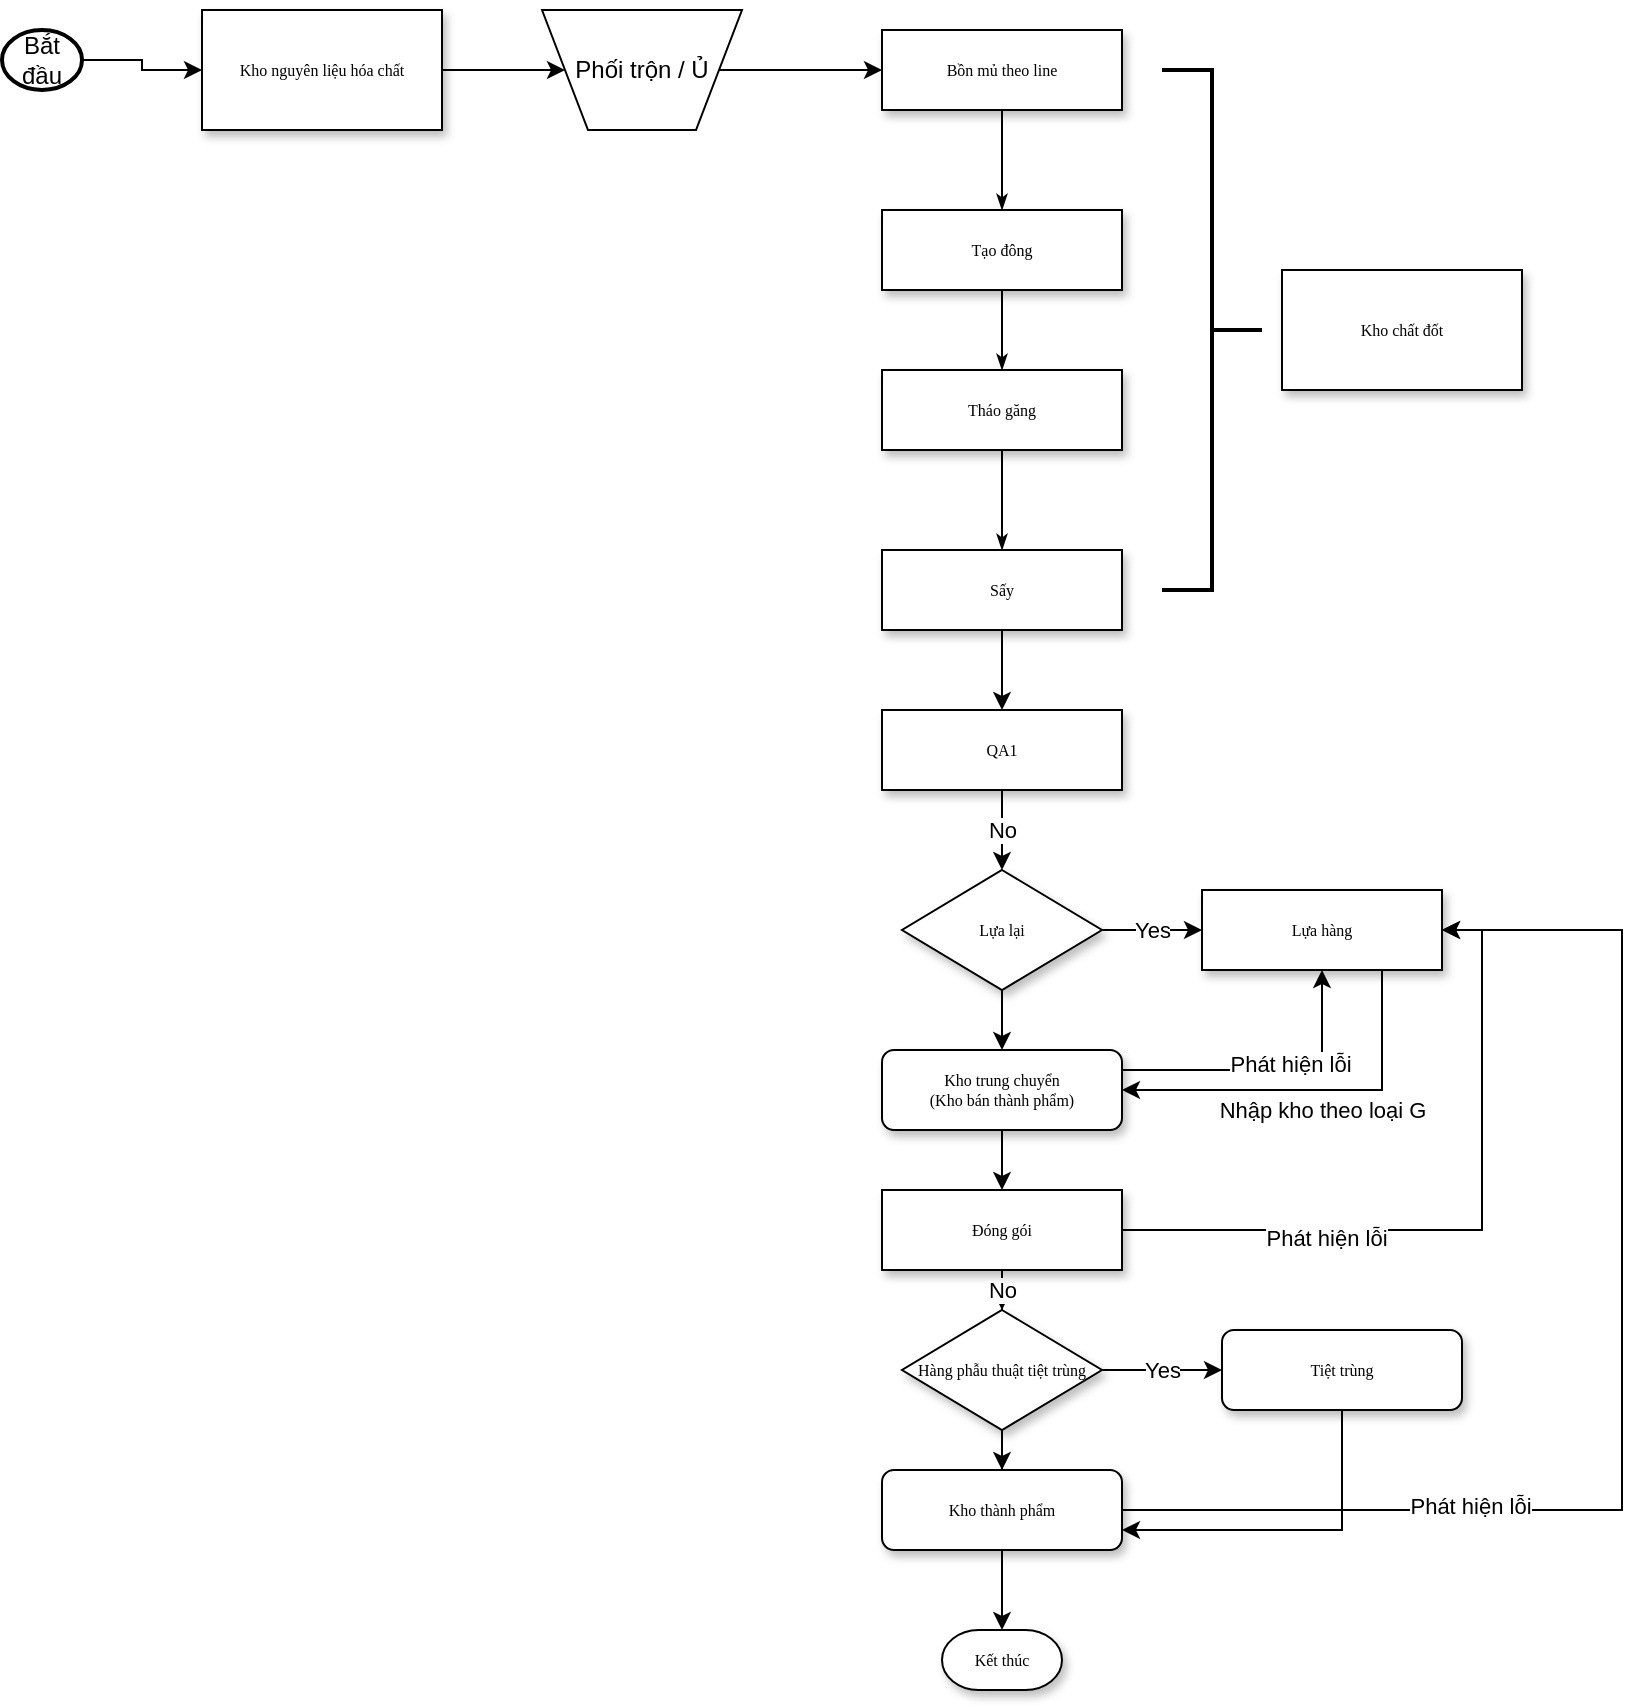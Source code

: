 <mxfile version="20.8.20" type="github">
  <diagram name="Page-1" id="edf60f1a-56cd-e834-aa8a-f176f3a09ee4">
    <mxGraphModel dx="3395" dy="815" grid="1" gridSize="10" guides="1" tooltips="1" connect="1" arrows="1" fold="1" page="1" pageScale="1" pageWidth="1100" pageHeight="850" background="none" math="0" shadow="0">
      <root>
        <mxCell id="0" />
        <mxCell id="1" parent="0" />
        <mxCell id="MFHxN7QSzjFUIQAsr9AZ-42" style="edgeStyle=orthogonalEdgeStyle;rounded=0;orthogonalLoop=1;jettySize=auto;html=1;entryX=0;entryY=0.5;entryDx=0;entryDy=0;" edge="1" parent="1" source="60e70716793133e9-4" target="MFHxN7QSzjFUIQAsr9AZ-2">
          <mxGeometry relative="1" as="geometry" />
        </mxCell>
        <mxCell id="60e70716793133e9-4" value="Kho nguyên liệu hóa chất" style="rounded=0;whiteSpace=wrap;html=1;shadow=1;labelBackgroundColor=none;strokeWidth=1;fontFamily=Verdana;fontSize=8;align=center;" parent="1" vertex="1">
          <mxGeometry x="-150" y="310" width="120" height="60" as="geometry" />
        </mxCell>
        <mxCell id="60e70716793133e9-38" style="edgeStyle=orthogonalEdgeStyle;rounded=0;html=1;labelBackgroundColor=none;startSize=5;endArrow=classicThin;endFill=1;endSize=5;jettySize=auto;orthogonalLoop=1;strokeWidth=1;fontFamily=Verdana;fontSize=8" parent="1" source="60e70716793133e9-9" target="60e70716793133e9-11" edge="1">
          <mxGeometry relative="1" as="geometry" />
        </mxCell>
        <mxCell id="60e70716793133e9-9" value="Bồn mủ theo line" style="whiteSpace=wrap;html=1;rounded=0;shadow=1;labelBackgroundColor=none;strokeWidth=1;fontFamily=Verdana;fontSize=8;align=center;" parent="1" vertex="1">
          <mxGeometry x="190" y="320" width="120" height="40" as="geometry" />
        </mxCell>
        <mxCell id="60e70716793133e9-41" style="edgeStyle=orthogonalEdgeStyle;rounded=0;html=1;labelBackgroundColor=none;startSize=5;endArrow=classicThin;endFill=1;endSize=5;jettySize=auto;orthogonalLoop=1;strokeWidth=1;fontFamily=Verdana;fontSize=8" parent="1" source="60e70716793133e9-11" target="60e70716793133e9-13" edge="1">
          <mxGeometry relative="1" as="geometry" />
        </mxCell>
        <mxCell id="60e70716793133e9-11" value="Tạo đông" style="whiteSpace=wrap;html=1;rounded=0;shadow=1;labelBackgroundColor=none;strokeWidth=1;fontFamily=Verdana;fontSize=8;align=center;spacing=6;" parent="1" vertex="1">
          <mxGeometry x="190" y="410" width="120" height="40" as="geometry" />
        </mxCell>
        <mxCell id="60e70716793133e9-42" style="edgeStyle=orthogonalEdgeStyle;rounded=0;html=1;labelBackgroundColor=none;startSize=5;endArrow=classicThin;endFill=1;endSize=5;jettySize=auto;orthogonalLoop=1;strokeWidth=1;fontFamily=Verdana;fontSize=8" parent="1" source="60e70716793133e9-13" edge="1">
          <mxGeometry relative="1" as="geometry">
            <mxPoint x="250" y="580" as="targetPoint" />
          </mxGeometry>
        </mxCell>
        <mxCell id="60e70716793133e9-13" value="Tháo găng" style="whiteSpace=wrap;html=1;rounded=0;shadow=1;labelBackgroundColor=none;strokeWidth=1;fontFamily=Verdana;fontSize=8;align=center;" parent="1" vertex="1">
          <mxGeometry x="190" y="490" width="120" height="40" as="geometry" />
        </mxCell>
        <mxCell id="MFHxN7QSzjFUIQAsr9AZ-36" style="edgeStyle=orthogonalEdgeStyle;rounded=0;orthogonalLoop=1;jettySize=auto;html=1;entryX=0.5;entryY=0;entryDx=0;entryDy=0;" edge="1" parent="1" source="60e70716793133e9-15" target="MFHxN7QSzjFUIQAsr9AZ-4">
          <mxGeometry relative="1" as="geometry" />
        </mxCell>
        <mxCell id="60e70716793133e9-15" value="Sấy" style="whiteSpace=wrap;html=1;rounded=0;shadow=1;labelBackgroundColor=none;strokeWidth=1;fontFamily=Verdana;fontSize=8;align=center;" parent="1" vertex="1">
          <mxGeometry x="190" y="580" width="120" height="40" as="geometry" />
        </mxCell>
        <mxCell id="MFHxN7QSzjFUIQAsr9AZ-8" value="No" style="edgeStyle=orthogonalEdgeStyle;rounded=0;orthogonalLoop=1;jettySize=auto;html=1;" edge="1" parent="1" source="60e70716793133e9-18" target="60e70716793133e9-26">
          <mxGeometry relative="1" as="geometry" />
        </mxCell>
        <mxCell id="MFHxN7QSzjFUIQAsr9AZ-21" style="edgeStyle=orthogonalEdgeStyle;rounded=0;orthogonalLoop=1;jettySize=auto;html=1;entryX=1;entryY=0.5;entryDx=0;entryDy=0;" edge="1" parent="1" source="60e70716793133e9-18" target="MFHxN7QSzjFUIQAsr9AZ-15">
          <mxGeometry relative="1" as="geometry" />
        </mxCell>
        <mxCell id="MFHxN7QSzjFUIQAsr9AZ-22" value="Phát hiện lỗi" style="edgeLabel;html=1;align=center;verticalAlign=middle;resizable=0;points=[];" vertex="1" connectable="0" parent="MFHxN7QSzjFUIQAsr9AZ-21">
          <mxGeometry x="-0.417" y="-4" relative="1" as="geometry">
            <mxPoint as="offset" />
          </mxGeometry>
        </mxCell>
        <mxCell id="60e70716793133e9-18" value="Đóng gói" style="whiteSpace=wrap;html=1;rounded=0;shadow=1;labelBackgroundColor=none;strokeWidth=1;fontFamily=Verdana;fontSize=8;align=center;" parent="1" vertex="1">
          <mxGeometry x="190" y="900" width="120" height="40" as="geometry" />
        </mxCell>
        <mxCell id="MFHxN7QSzjFUIQAsr9AZ-20" style="edgeStyle=orthogonalEdgeStyle;rounded=0;orthogonalLoop=1;jettySize=auto;html=1;" edge="1" parent="1" source="60e70716793133e9-20" target="60e70716793133e9-18">
          <mxGeometry relative="1" as="geometry" />
        </mxCell>
        <mxCell id="MFHxN7QSzjFUIQAsr9AZ-27" style="edgeStyle=orthogonalEdgeStyle;rounded=0;orthogonalLoop=1;jettySize=auto;html=1;" edge="1" parent="1" source="60e70716793133e9-20" target="MFHxN7QSzjFUIQAsr9AZ-15">
          <mxGeometry relative="1" as="geometry">
            <Array as="points">
              <mxPoint x="410" y="840" />
            </Array>
          </mxGeometry>
        </mxCell>
        <mxCell id="MFHxN7QSzjFUIQAsr9AZ-30" value="Phát hiện lỗi" style="edgeLabel;html=1;align=center;verticalAlign=middle;resizable=0;points=[];" vertex="1" connectable="0" parent="MFHxN7QSzjFUIQAsr9AZ-27">
          <mxGeometry x="0.11" y="3" relative="1" as="geometry">
            <mxPoint as="offset" />
          </mxGeometry>
        </mxCell>
        <mxCell id="60e70716793133e9-20" value="Kho trung chuyển&lt;br&gt;(Kho bán thành phẩm)" style="rounded=1;whiteSpace=wrap;html=1;shadow=1;labelBackgroundColor=none;strokeWidth=1;fontFamily=Verdana;fontSize=8;align=center;" parent="1" vertex="1">
          <mxGeometry x="190" y="830" width="120" height="40" as="geometry" />
        </mxCell>
        <mxCell id="MFHxN7QSzjFUIQAsr9AZ-17" value="Yes" style="edgeStyle=orthogonalEdgeStyle;rounded=0;orthogonalLoop=1;jettySize=auto;html=1;" edge="1" parent="1" source="60e70716793133e9-21" target="MFHxN7QSzjFUIQAsr9AZ-15">
          <mxGeometry relative="1" as="geometry">
            <Array as="points">
              <mxPoint x="330" y="770" />
              <mxPoint x="330" y="770" />
            </Array>
          </mxGeometry>
        </mxCell>
        <mxCell id="MFHxN7QSzjFUIQAsr9AZ-19" style="edgeStyle=orthogonalEdgeStyle;rounded=0;orthogonalLoop=1;jettySize=auto;html=1;entryX=0.5;entryY=0;entryDx=0;entryDy=0;" edge="1" parent="1" source="60e70716793133e9-21" target="60e70716793133e9-20">
          <mxGeometry relative="1" as="geometry" />
        </mxCell>
        <mxCell id="60e70716793133e9-21" value="Lựa lại" style="rhombus;whiteSpace=wrap;html=1;rounded=0;shadow=1;labelBackgroundColor=none;strokeWidth=1;fontFamily=Verdana;fontSize=8;align=center;" parent="1" vertex="1">
          <mxGeometry x="200" y="740" width="100" height="60" as="geometry" />
        </mxCell>
        <mxCell id="MFHxN7QSzjFUIQAsr9AZ-10" style="edgeStyle=orthogonalEdgeStyle;rounded=0;orthogonalLoop=1;jettySize=auto;html=1;" edge="1" parent="1" source="60e70716793133e9-23" target="60e70716793133e9-30">
          <mxGeometry relative="1" as="geometry" />
        </mxCell>
        <mxCell id="MFHxN7QSzjFUIQAsr9AZ-23" style="edgeStyle=orthogonalEdgeStyle;rounded=0;orthogonalLoop=1;jettySize=auto;html=1;" edge="1" parent="1" source="60e70716793133e9-23" target="MFHxN7QSzjFUIQAsr9AZ-15">
          <mxGeometry relative="1" as="geometry">
            <Array as="points">
              <mxPoint x="560" y="1060" />
              <mxPoint x="560" y="770" />
            </Array>
          </mxGeometry>
        </mxCell>
        <mxCell id="MFHxN7QSzjFUIQAsr9AZ-24" value="Phát hiện lỗi" style="edgeLabel;html=1;align=center;verticalAlign=middle;resizable=0;points=[];" vertex="1" connectable="0" parent="MFHxN7QSzjFUIQAsr9AZ-23">
          <mxGeometry x="-0.448" y="2" relative="1" as="geometry">
            <mxPoint as="offset" />
          </mxGeometry>
        </mxCell>
        <mxCell id="60e70716793133e9-23" value="Kho thành phẩm" style="rounded=1;whiteSpace=wrap;html=1;shadow=1;labelBackgroundColor=none;strokeWidth=1;fontFamily=Verdana;fontSize=8;align=center;" parent="1" vertex="1">
          <mxGeometry x="190" y="1040" width="120" height="40" as="geometry" />
        </mxCell>
        <mxCell id="MFHxN7QSzjFUIQAsr9AZ-6" value="Yes" style="edgeStyle=orthogonalEdgeStyle;rounded=0;orthogonalLoop=1;jettySize=auto;html=1;entryX=0;entryY=0.5;entryDx=0;entryDy=0;" edge="1" parent="1" source="60e70716793133e9-26" target="MFHxN7QSzjFUIQAsr9AZ-5">
          <mxGeometry relative="1" as="geometry" />
        </mxCell>
        <mxCell id="MFHxN7QSzjFUIQAsr9AZ-9" style="edgeStyle=orthogonalEdgeStyle;rounded=0;orthogonalLoop=1;jettySize=auto;html=1;" edge="1" parent="1" source="60e70716793133e9-26" target="60e70716793133e9-23">
          <mxGeometry relative="1" as="geometry" />
        </mxCell>
        <mxCell id="60e70716793133e9-26" value="Hàng phẫu thuật tiệt trùng" style="rhombus;whiteSpace=wrap;html=1;rounded=0;shadow=1;labelBackgroundColor=none;strokeWidth=1;fontFamily=Verdana;fontSize=8;align=center;" parent="1" vertex="1">
          <mxGeometry x="200" y="960" width="100" height="60" as="geometry" />
        </mxCell>
        <mxCell id="60e70716793133e9-30" value="Kết thúc" style="strokeWidth=1;html=1;shape=mxgraph.flowchart.terminator;whiteSpace=wrap;rounded=0;shadow=1;labelBackgroundColor=none;fontFamily=Verdana;fontSize=8;align=center;" parent="1" vertex="1">
          <mxGeometry x="220" y="1120" width="60" height="30" as="geometry" />
        </mxCell>
        <mxCell id="MFHxN7QSzjFUIQAsr9AZ-1" value="Kho chất đốt" style="rounded=0;whiteSpace=wrap;html=1;shadow=1;labelBackgroundColor=none;strokeWidth=1;fontFamily=Verdana;fontSize=8;align=center;" vertex="1" parent="1">
          <mxGeometry x="390" y="440" width="120" height="60" as="geometry" />
        </mxCell>
        <mxCell id="MFHxN7QSzjFUIQAsr9AZ-43" style="edgeStyle=orthogonalEdgeStyle;rounded=0;orthogonalLoop=1;jettySize=auto;html=1;" edge="1" parent="1" source="MFHxN7QSzjFUIQAsr9AZ-2" target="60e70716793133e9-9">
          <mxGeometry relative="1" as="geometry" />
        </mxCell>
        <mxCell id="MFHxN7QSzjFUIQAsr9AZ-2" value="Phối trộn / Ủ" style="verticalLabelPosition=middle;verticalAlign=middle;html=1;shape=trapezoid;perimeter=trapezoidPerimeter;whiteSpace=wrap;size=0.23;arcSize=10;flipV=1;labelPosition=center;align=center;" vertex="1" parent="1">
          <mxGeometry x="20" y="310" width="100" height="60" as="geometry" />
        </mxCell>
        <mxCell id="MFHxN7QSzjFUIQAsr9AZ-16" value="No" style="edgeStyle=orthogonalEdgeStyle;rounded=0;orthogonalLoop=1;jettySize=auto;html=1;" edge="1" parent="1" source="MFHxN7QSzjFUIQAsr9AZ-4" target="60e70716793133e9-21">
          <mxGeometry relative="1" as="geometry" />
        </mxCell>
        <mxCell id="MFHxN7QSzjFUIQAsr9AZ-4" value="QA1" style="whiteSpace=wrap;html=1;rounded=0;shadow=1;labelBackgroundColor=none;strokeWidth=1;fontFamily=Verdana;fontSize=8;align=center;" vertex="1" parent="1">
          <mxGeometry x="190" y="660" width="120" height="40" as="geometry" />
        </mxCell>
        <mxCell id="MFHxN7QSzjFUIQAsr9AZ-11" style="edgeStyle=orthogonalEdgeStyle;rounded=0;orthogonalLoop=1;jettySize=auto;html=1;entryX=1;entryY=0.75;entryDx=0;entryDy=0;" edge="1" parent="1" source="MFHxN7QSzjFUIQAsr9AZ-5" target="60e70716793133e9-23">
          <mxGeometry relative="1" as="geometry">
            <Array as="points">
              <mxPoint x="420" y="1070" />
            </Array>
          </mxGeometry>
        </mxCell>
        <mxCell id="MFHxN7QSzjFUIQAsr9AZ-5" value="Tiệt trùng" style="rounded=1;whiteSpace=wrap;html=1;shadow=1;labelBackgroundColor=none;strokeWidth=1;fontFamily=Verdana;fontSize=8;align=center;" vertex="1" parent="1">
          <mxGeometry x="360" y="970" width="120" height="40" as="geometry" />
        </mxCell>
        <mxCell id="MFHxN7QSzjFUIQAsr9AZ-29" style="edgeStyle=orthogonalEdgeStyle;rounded=0;orthogonalLoop=1;jettySize=auto;html=1;entryX=1;entryY=0.5;entryDx=0;entryDy=0;" edge="1" parent="1" source="MFHxN7QSzjFUIQAsr9AZ-15" target="60e70716793133e9-20">
          <mxGeometry relative="1" as="geometry">
            <Array as="points">
              <mxPoint x="440" y="850" />
            </Array>
          </mxGeometry>
        </mxCell>
        <mxCell id="MFHxN7QSzjFUIQAsr9AZ-31" value="Nhập kho theo loại G" style="edgeLabel;html=1;align=center;verticalAlign=middle;resizable=0;points=[];" vertex="1" connectable="0" parent="MFHxN7QSzjFUIQAsr9AZ-29">
          <mxGeometry x="-0.493" y="4" relative="1" as="geometry">
            <mxPoint x="-34" y="22" as="offset" />
          </mxGeometry>
        </mxCell>
        <mxCell id="MFHxN7QSzjFUIQAsr9AZ-15" value="Lựa hàng" style="whiteSpace=wrap;html=1;rounded=0;shadow=1;labelBackgroundColor=none;strokeWidth=1;fontFamily=Verdana;fontSize=8;align=center;" vertex="1" parent="1">
          <mxGeometry x="350" y="750" width="120" height="40" as="geometry" />
        </mxCell>
        <mxCell id="MFHxN7QSzjFUIQAsr9AZ-41" style="edgeStyle=orthogonalEdgeStyle;rounded=0;orthogonalLoop=1;jettySize=auto;html=1;" edge="1" parent="1" source="MFHxN7QSzjFUIQAsr9AZ-32" target="60e70716793133e9-4">
          <mxGeometry relative="1" as="geometry" />
        </mxCell>
        <mxCell id="MFHxN7QSzjFUIQAsr9AZ-32" value="Bắt đầu" style="strokeWidth=2;html=1;shape=mxgraph.flowchart.start_2;whiteSpace=wrap;" vertex="1" parent="1">
          <mxGeometry x="-250" y="320" width="40" height="30" as="geometry" />
        </mxCell>
        <mxCell id="MFHxN7QSzjFUIQAsr9AZ-46" value="" style="strokeWidth=2;html=1;shape=mxgraph.flowchart.annotation_2;align=left;labelPosition=right;pointerEvents=1;direction=west;" vertex="1" parent="1">
          <mxGeometry x="330" y="340" width="50" height="260" as="geometry" />
        </mxCell>
      </root>
    </mxGraphModel>
  </diagram>
</mxfile>
